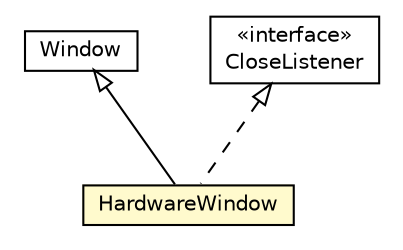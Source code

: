 #!/usr/local/bin/dot
#
# Class diagram 
# Generated by UMLGraph version R5_6-24-gf6e263 (http://www.umlgraph.org/)
#

digraph G {
	edge [fontname="Helvetica",fontsize=10,labelfontname="Helvetica",labelfontsize=10];
	node [fontname="Helvetica",fontsize=10,shape=plaintext];
	nodesep=0.25;
	ranksep=0.5;
	// org.universAAL.tools.ucc.windows.HardwareWindow
	c61511 [label=<<table title="org.universAAL.tools.ucc.windows.HardwareWindow" border="0" cellborder="1" cellspacing="0" cellpadding="2" port="p" bgcolor="lemonChiffon" href="./HardwareWindow.html">
		<tr><td><table border="0" cellspacing="0" cellpadding="1">
<tr><td align="center" balign="center"> HardwareWindow </td></tr>
		</table></td></tr>
		</table>>, URL="./HardwareWindow.html", fontname="Helvetica", fontcolor="black", fontsize=10.0];
	//org.universAAL.tools.ucc.windows.HardwareWindow extends com.vaadin.ui.Window
	c61519:p -> c61511:p [dir=back,arrowtail=empty];
	//org.universAAL.tools.ucc.windows.HardwareWindow implements com.vaadin.ui.Window.CloseListener
	c61520:p -> c61511:p [dir=back,arrowtail=empty,style=dashed];
	// com.vaadin.ui.Window
	c61519 [label=<<table title="com.vaadin.ui.Window" border="0" cellborder="1" cellspacing="0" cellpadding="2" port="p" href="http://java.sun.com/j2se/1.4.2/docs/api/com/vaadin/ui/Window.html">
		<tr><td><table border="0" cellspacing="0" cellpadding="1">
<tr><td align="center" balign="center"> Window </td></tr>
		</table></td></tr>
		</table>>, URL="http://java.sun.com/j2se/1.4.2/docs/api/com/vaadin/ui/Window.html", fontname="Helvetica", fontcolor="black", fontsize=10.0];
	// com.vaadin.ui.Window.CloseListener
	c61520 [label=<<table title="com.vaadin.ui.Window.CloseListener" border="0" cellborder="1" cellspacing="0" cellpadding="2" port="p" href="http://java.sun.com/j2se/1.4.2/docs/api/com/vaadin/ui/Window/CloseListener.html">
		<tr><td><table border="0" cellspacing="0" cellpadding="1">
<tr><td align="center" balign="center"> &#171;interface&#187; </td></tr>
<tr><td align="center" balign="center"> CloseListener </td></tr>
		</table></td></tr>
		</table>>, URL="http://java.sun.com/j2se/1.4.2/docs/api/com/vaadin/ui/Window/CloseListener.html", fontname="Helvetica", fontcolor="black", fontsize=10.0];
}

